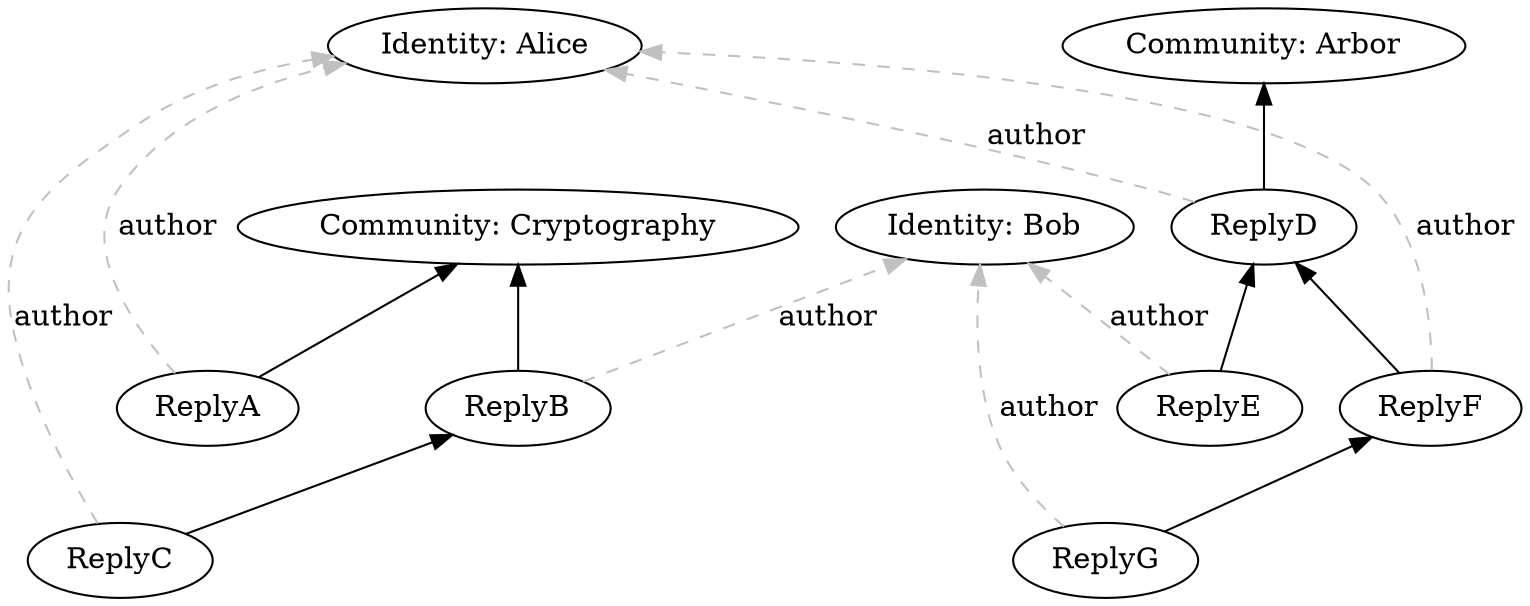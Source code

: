digraph forest {
    rankdir=BT
    IdentityA [rank=0,label="Identity: Alice"]
    IdentityB [rank=0,label="Identity: Bob"]
    CommunityA [rank=0,label="Community: Cryptography"]
    CommunityB [rank=0,label="Community: Arbor"]

    ReplyA [rank=1]
    ReplyB [rank=1]
    ReplyC [rank=2]

    ReplyD [rank=1]
    ReplyE [rank=2]
    ReplyF [rank=2]
    ReplyG [rank=3]
    
    ReplyA -> CommunityA
    ReplyA -> IdentityA [label="author",color="gray",style="dashed"]
    ReplyB -> CommunityA
    ReplyB -> IdentityB [label="author",color="gray",style="dashed"]
    ReplyC -> ReplyB
    ReplyC -> IdentityA [label="author",color="gray",style="dashed"]
    
    ReplyD -> CommunityB
    ReplyD -> IdentityA [label="author",color="gray",style="dashed"]
    ReplyE -> ReplyD
    ReplyE -> IdentityB [label="author",color="gray",style="dashed"]
    ReplyF -> ReplyD
    ReplyF -> IdentityA [label="author",color="gray",style="dashed"]
    ReplyG -> ReplyF
    ReplyG -> IdentityB [label="author",color="gray",style="dashed"]
}
